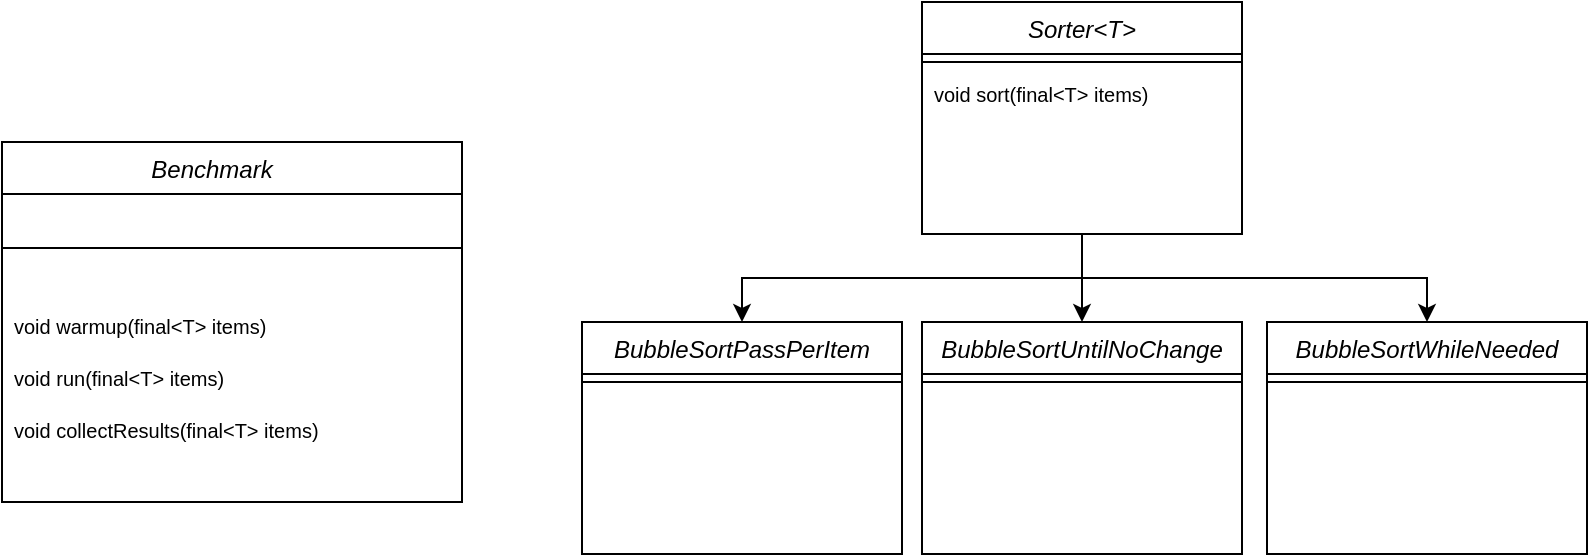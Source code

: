 <mxfile version="17.2.1" type="device"><diagram id="C5RBs43oDa-KdzZeNtuy" name="Page-1"><mxGraphModel dx="983" dy="588" grid="1" gridSize="10" guides="1" tooltips="1" connect="1" arrows="1" fold="1" page="1" pageScale="1" pageWidth="827" pageHeight="1169" math="0" shadow="0"><root><mxCell id="WIyWlLk6GJQsqaUBKTNV-0"/><mxCell id="WIyWlLk6GJQsqaUBKTNV-1" parent="WIyWlLk6GJQsqaUBKTNV-0"/><mxCell id="zkfFHV4jXpPFQw0GAbJ--0" value="Benchmark      " style="swimlane;fontStyle=2;align=center;verticalAlign=top;childLayout=stackLayout;horizontal=1;startSize=26;horizontalStack=0;resizeParent=1;resizeLast=0;collapsible=1;marginBottom=0;rounded=0;shadow=0;strokeWidth=1;" parent="WIyWlLk6GJQsqaUBKTNV-1" vertex="1"><mxGeometry x="70" y="80" width="230" height="180" as="geometry"><mxRectangle x="230" y="140" width="160" height="26" as="alternateBounds"/></mxGeometry></mxCell><mxCell id="zkfFHV4jXpPFQw0GAbJ--4" value="" style="line;html=1;strokeWidth=1;align=left;verticalAlign=middle;spacingTop=-1;spacingLeft=3;spacingRight=3;rotatable=0;labelPosition=right;points=[];portConstraint=eastwest;" parent="zkfFHV4jXpPFQw0GAbJ--0" vertex="1"><mxGeometry y="26" width="230" height="54" as="geometry"/></mxCell><mxCell id="-Q-Hm3BPvmL8tnUuhZvb-13" value="void warmup(final&lt;T&gt; items)" style="text;align=left;verticalAlign=top;spacingLeft=4;spacingRight=4;overflow=hidden;rotatable=0;points=[[0,0.5],[1,0.5]];portConstraint=eastwest;fontSize=10;" vertex="1" parent="zkfFHV4jXpPFQw0GAbJ--0"><mxGeometry y="80" width="230" height="26" as="geometry"/></mxCell><mxCell id="-Q-Hm3BPvmL8tnUuhZvb-12" value="void run(final&lt;T&gt; items)" style="text;align=left;verticalAlign=top;spacingLeft=4;spacingRight=4;overflow=hidden;rotatable=0;points=[[0,0.5],[1,0.5]];portConstraint=eastwest;fontSize=10;" vertex="1" parent="zkfFHV4jXpPFQw0GAbJ--0"><mxGeometry y="106" width="230" height="26" as="geometry"/></mxCell><mxCell id="-Q-Hm3BPvmL8tnUuhZvb-14" value="void collectResults(final&lt;T&gt; items)" style="text;align=left;verticalAlign=top;spacingLeft=4;spacingRight=4;overflow=hidden;rotatable=0;points=[[0,0.5],[1,0.5]];portConstraint=eastwest;fontSize=10;" vertex="1" parent="zkfFHV4jXpPFQw0GAbJ--0"><mxGeometry y="132" width="230" height="26" as="geometry"/></mxCell><mxCell id="zkfFHV4jXpPFQw0GAbJ--17" value="BubbleSortPassPerItem" style="swimlane;fontStyle=2;align=center;verticalAlign=top;childLayout=stackLayout;horizontal=1;startSize=26;horizontalStack=0;resizeParent=1;resizeLast=0;collapsible=1;marginBottom=0;rounded=0;shadow=0;strokeWidth=1;labelBackgroundColor=none;fontColor=default;" parent="WIyWlLk6GJQsqaUBKTNV-1" vertex="1"><mxGeometry x="360" y="170" width="160" height="116" as="geometry"><mxRectangle x="550" y="140" width="160" height="26" as="alternateBounds"/></mxGeometry></mxCell><mxCell id="zkfFHV4jXpPFQw0GAbJ--23" value="" style="line;html=1;strokeWidth=1;align=left;verticalAlign=middle;spacingTop=-1;spacingLeft=3;spacingRight=3;rotatable=0;labelPosition=right;points=[];portConstraint=eastwest;" parent="zkfFHV4jXpPFQw0GAbJ--17" vertex="1"><mxGeometry y="26" width="160" height="8" as="geometry"/></mxCell><mxCell id="-Q-Hm3BPvmL8tnUuhZvb-1" value="Sorter&lt;T&gt;" style="swimlane;fontStyle=2;align=center;verticalAlign=top;childLayout=stackLayout;horizontal=1;startSize=26;horizontalStack=0;resizeParent=1;resizeLast=0;collapsible=1;marginBottom=0;rounded=0;shadow=0;strokeWidth=1;labelBackgroundColor=none;fontColor=default;" vertex="1" parent="WIyWlLk6GJQsqaUBKTNV-1"><mxGeometry x="530" y="10" width="160" height="116" as="geometry"><mxRectangle x="550" y="140" width="160" height="26" as="alternateBounds"/></mxGeometry></mxCell><mxCell id="-Q-Hm3BPvmL8tnUuhZvb-2" value="" style="line;html=1;strokeWidth=1;align=left;verticalAlign=middle;spacingTop=-1;spacingLeft=3;spacingRight=3;rotatable=0;labelPosition=right;points=[];portConstraint=eastwest;" vertex="1" parent="-Q-Hm3BPvmL8tnUuhZvb-1"><mxGeometry y="26" width="160" height="8" as="geometry"/></mxCell><mxCell id="-Q-Hm3BPvmL8tnUuhZvb-3" value="void sort(final&lt;T&gt; items)" style="text;align=left;verticalAlign=top;spacingLeft=4;spacingRight=4;overflow=hidden;rotatable=0;points=[[0,0.5],[1,0.5]];portConstraint=eastwest;fontSize=10;" vertex="1" parent="-Q-Hm3BPvmL8tnUuhZvb-1"><mxGeometry y="34" width="160" height="26" as="geometry"/></mxCell><mxCell id="-Q-Hm3BPvmL8tnUuhZvb-5" value="BubbleSortWhileNeeded&#10;" style="swimlane;fontStyle=2;align=center;verticalAlign=top;childLayout=stackLayout;horizontal=1;startSize=26;horizontalStack=0;resizeParent=1;resizeLast=0;collapsible=1;marginBottom=0;rounded=0;shadow=0;strokeWidth=1;labelBackgroundColor=none;fontColor=default;" vertex="1" parent="WIyWlLk6GJQsqaUBKTNV-1"><mxGeometry x="702.5" y="170" width="160" height="116" as="geometry"><mxRectangle x="550" y="140" width="160" height="26" as="alternateBounds"/></mxGeometry></mxCell><mxCell id="-Q-Hm3BPvmL8tnUuhZvb-6" value="" style="line;html=1;strokeWidth=1;align=left;verticalAlign=middle;spacingTop=-1;spacingLeft=3;spacingRight=3;rotatable=0;labelPosition=right;points=[];portConstraint=eastwest;" vertex="1" parent="-Q-Hm3BPvmL8tnUuhZvb-5"><mxGeometry y="26" width="160" height="8" as="geometry"/></mxCell><mxCell id="-Q-Hm3BPvmL8tnUuhZvb-7" value="BubbleSortUntilNoChange" style="swimlane;fontStyle=2;align=center;verticalAlign=top;childLayout=stackLayout;horizontal=1;startSize=26;horizontalStack=0;resizeParent=1;resizeLast=0;collapsible=1;marginBottom=0;rounded=0;shadow=0;strokeWidth=1;labelBackgroundColor=none;fontColor=default;" vertex="1" parent="WIyWlLk6GJQsqaUBKTNV-1"><mxGeometry x="530" y="170" width="160" height="116" as="geometry"><mxRectangle x="550" y="140" width="160" height="26" as="alternateBounds"/></mxGeometry></mxCell><mxCell id="-Q-Hm3BPvmL8tnUuhZvb-8" value="" style="line;html=1;strokeWidth=1;align=left;verticalAlign=middle;spacingTop=-1;spacingLeft=3;spacingRight=3;rotatable=0;labelPosition=right;points=[];portConstraint=eastwest;" vertex="1" parent="-Q-Hm3BPvmL8tnUuhZvb-7"><mxGeometry y="26" width="160" height="8" as="geometry"/></mxCell><mxCell id="-Q-Hm3BPvmL8tnUuhZvb-9" value="" style="edgeStyle=elbowEdgeStyle;elbow=vertical;endArrow=classic;html=1;rounded=0;fontSize=10;fontColor=default;exitX=0.5;exitY=1;exitDx=0;exitDy=0;entryX=0.5;entryY=0;entryDx=0;entryDy=0;" edge="1" parent="WIyWlLk6GJQsqaUBKTNV-1" source="-Q-Hm3BPvmL8tnUuhZvb-1" target="zkfFHV4jXpPFQw0GAbJ--17"><mxGeometry width="50" height="50" relative="1" as="geometry"><mxPoint x="400" y="320" as="sourcePoint"/><mxPoint x="450" y="270" as="targetPoint"/></mxGeometry></mxCell><mxCell id="-Q-Hm3BPvmL8tnUuhZvb-10" value="" style="edgeStyle=elbowEdgeStyle;elbow=vertical;endArrow=classic;html=1;rounded=0;fontSize=10;fontColor=default;exitX=0.5;exitY=1;exitDx=0;exitDy=0;entryX=0.5;entryY=0;entryDx=0;entryDy=0;" edge="1" parent="WIyWlLk6GJQsqaUBKTNV-1" source="-Q-Hm3BPvmL8tnUuhZvb-1" target="-Q-Hm3BPvmL8tnUuhZvb-5"><mxGeometry width="50" height="50" relative="1" as="geometry"><mxPoint x="620" y="136" as="sourcePoint"/><mxPoint x="450" y="180" as="targetPoint"/></mxGeometry></mxCell><mxCell id="-Q-Hm3BPvmL8tnUuhZvb-11" value="" style="edgeStyle=elbowEdgeStyle;elbow=vertical;endArrow=classic;html=1;rounded=0;fontSize=10;fontColor=default;exitX=0.5;exitY=1;exitDx=0;exitDy=0;entryX=0.5;entryY=0;entryDx=0;entryDy=0;" edge="1" parent="WIyWlLk6GJQsqaUBKTNV-1" source="-Q-Hm3BPvmL8tnUuhZvb-1" target="-Q-Hm3BPvmL8tnUuhZvb-7"><mxGeometry width="50" height="50" relative="1" as="geometry"><mxPoint x="630" y="146" as="sourcePoint"/><mxPoint x="460" y="190" as="targetPoint"/></mxGeometry></mxCell></root></mxGraphModel></diagram></mxfile>